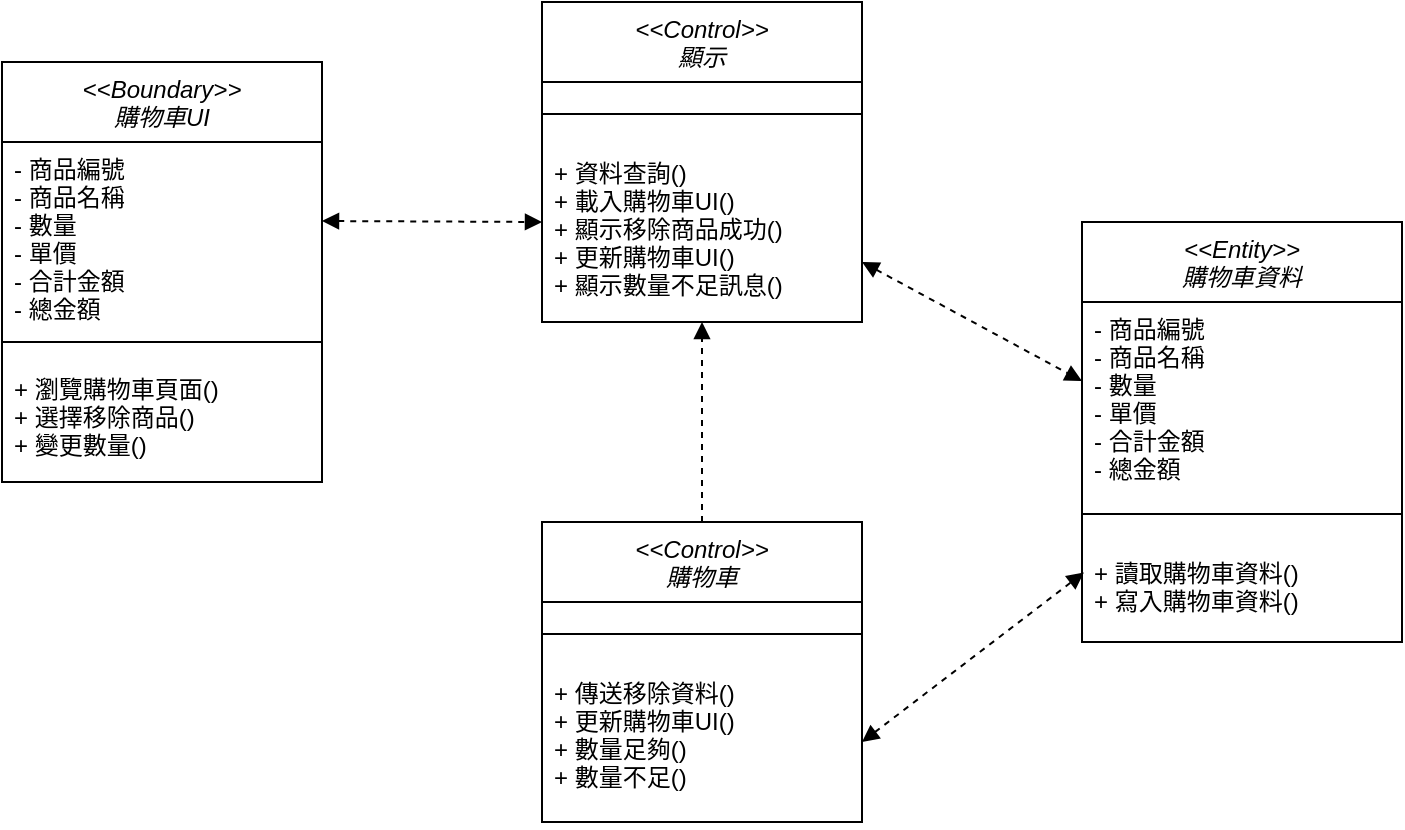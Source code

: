 <mxfile version="21.3.0" type="github">
  <diagram name="第 1 页" id="ylLFoVvkKksz0EKuqTFA">
    <mxGraphModel dx="880" dy="461" grid="1" gridSize="10" guides="1" tooltips="1" connect="1" arrows="1" fold="1" page="1" pageScale="1" pageWidth="827" pageHeight="1169" math="0" shadow="0">
      <root>
        <mxCell id="0" />
        <mxCell id="1" parent="0" />
        <mxCell id="_zEa7ZKaFozA8xLPyvpP-5" value="&lt;&lt;Boundary&gt;&gt;&#xa;購物車UI" style="swimlane;fontStyle=2;align=center;verticalAlign=top;childLayout=stackLayout;horizontal=1;startSize=40;horizontalStack=0;resizeParent=1;resizeLast=0;collapsible=1;marginBottom=0;rounded=0;shadow=0;strokeWidth=1;" parent="1" vertex="1">
          <mxGeometry x="80" y="50" width="160" height="210" as="geometry">
            <mxRectangle x="230" y="140" width="160" height="26" as="alternateBounds" />
          </mxGeometry>
        </mxCell>
        <mxCell id="_zEa7ZKaFozA8xLPyvpP-6" value="- 商品編號&#xa;- 商品名稱&#xa;- 數量&#xa;- 單價&#xa;- 合計金額&#xa;- 總金額" style="text;align=left;verticalAlign=top;spacingLeft=4;spacingRight=4;overflow=hidden;rotatable=0;points=[[0,0.5],[1,0.5]];portConstraint=eastwest;rounded=0;shadow=0;html=0;" parent="_zEa7ZKaFozA8xLPyvpP-5" vertex="1">
          <mxGeometry y="40" width="160" height="90" as="geometry" />
        </mxCell>
        <mxCell id="_zEa7ZKaFozA8xLPyvpP-7" value="" style="line;html=1;strokeWidth=1;align=left;verticalAlign=middle;spacingTop=-1;spacingLeft=3;spacingRight=3;rotatable=0;labelPosition=right;points=[];portConstraint=eastwest;" parent="_zEa7ZKaFozA8xLPyvpP-5" vertex="1">
          <mxGeometry y="130" width="160" height="20" as="geometry" />
        </mxCell>
        <mxCell id="_zEa7ZKaFozA8xLPyvpP-8" value="+ 瀏覽購物車頁面()&#xa;+ 選擇移除商品()&#xa;+ 變更數量()&#xa;" style="text;align=left;verticalAlign=top;spacingLeft=4;spacingRight=4;overflow=hidden;rotatable=0;points=[[0,0.5],[1,0.5]];portConstraint=eastwest;rounded=0;shadow=0;html=0;" parent="_zEa7ZKaFozA8xLPyvpP-5" vertex="1">
          <mxGeometry y="150" width="160" height="60" as="geometry" />
        </mxCell>
        <mxCell id="_zEa7ZKaFozA8xLPyvpP-9" value="&lt;&lt;Control&gt;&gt;&#xa;顯示" style="swimlane;fontStyle=2;align=center;verticalAlign=top;childLayout=stackLayout;horizontal=1;startSize=40;horizontalStack=0;resizeParent=1;resizeLast=0;collapsible=1;marginBottom=0;rounded=0;shadow=0;strokeWidth=1;" parent="1" vertex="1">
          <mxGeometry x="350" y="20" width="160" height="160" as="geometry">
            <mxRectangle x="230" y="140" width="160" height="26" as="alternateBounds" />
          </mxGeometry>
        </mxCell>
        <mxCell id="_zEa7ZKaFozA8xLPyvpP-11" value="" style="line;html=1;strokeWidth=1;align=left;verticalAlign=middle;spacingTop=-1;spacingLeft=3;spacingRight=3;rotatable=0;labelPosition=right;points=[];portConstraint=eastwest;" parent="_zEa7ZKaFozA8xLPyvpP-9" vertex="1">
          <mxGeometry y="40" width="160" height="32" as="geometry" />
        </mxCell>
        <mxCell id="_zEa7ZKaFozA8xLPyvpP-12" value="+ 資料查詢()&#xa;+ 載入購物車UI()&#xa;+ 顯示移除商品成功()&#xa;+ 更新購物車UI()&#xa;+ 顯示數量不足訊息()" style="text;align=left;verticalAlign=top;spacingLeft=4;spacingRight=4;overflow=hidden;rotatable=0;points=[[0,0.5],[1,0.5]];portConstraint=eastwest;rounded=0;shadow=0;html=0;" parent="_zEa7ZKaFozA8xLPyvpP-9" vertex="1">
          <mxGeometry y="72" width="160" height="88" as="geometry" />
        </mxCell>
        <mxCell id="_zEa7ZKaFozA8xLPyvpP-13" value="&lt;&lt;Control&gt;&gt;&#xa;購物車" style="swimlane;fontStyle=2;align=center;verticalAlign=top;childLayout=stackLayout;horizontal=1;startSize=40;horizontalStack=0;resizeParent=1;resizeLast=0;collapsible=1;marginBottom=0;rounded=0;shadow=0;strokeWidth=1;" parent="1" vertex="1">
          <mxGeometry x="350" y="280" width="160" height="150" as="geometry">
            <mxRectangle x="230" y="140" width="160" height="26" as="alternateBounds" />
          </mxGeometry>
        </mxCell>
        <mxCell id="_zEa7ZKaFozA8xLPyvpP-15" value="" style="line;html=1;strokeWidth=1;align=left;verticalAlign=middle;spacingTop=-1;spacingLeft=3;spacingRight=3;rotatable=0;labelPosition=right;points=[];portConstraint=eastwest;" parent="_zEa7ZKaFozA8xLPyvpP-13" vertex="1">
          <mxGeometry y="40" width="160" height="32" as="geometry" />
        </mxCell>
        <mxCell id="_zEa7ZKaFozA8xLPyvpP-16" value="+ 傳送移除資料()&#xa;+ 更新購物車UI()&#xa;+ 數量足夠()&#xa;+ 數量不足()" style="text;align=left;verticalAlign=top;spacingLeft=4;spacingRight=4;overflow=hidden;rotatable=0;points=[[0,0.5],[1,0.5]];portConstraint=eastwest;rounded=0;shadow=0;html=0;" parent="_zEa7ZKaFozA8xLPyvpP-13" vertex="1">
          <mxGeometry y="72" width="160" height="78" as="geometry" />
        </mxCell>
        <mxCell id="_zEa7ZKaFozA8xLPyvpP-17" value="&lt;&lt;Entity&gt;&gt;&#xa;購物車資料" style="swimlane;fontStyle=2;align=center;verticalAlign=top;childLayout=stackLayout;horizontal=1;startSize=40;horizontalStack=0;resizeParent=1;resizeLast=0;collapsible=1;marginBottom=0;rounded=0;shadow=0;strokeWidth=1;" parent="1" vertex="1">
          <mxGeometry x="620" y="130" width="160" height="210" as="geometry">
            <mxRectangle x="230" y="140" width="160" height="26" as="alternateBounds" />
          </mxGeometry>
        </mxCell>
        <mxCell id="_zEa7ZKaFozA8xLPyvpP-18" value="- 商品編號&#xa;- 商品名稱&#xa;- 數量&#xa;- 單價&#xa;- 合計金額&#xa;- 總金額" style="text;align=left;verticalAlign=top;spacingLeft=4;spacingRight=4;overflow=hidden;rotatable=0;points=[[0,0.5],[1,0.5]];portConstraint=eastwest;rounded=0;shadow=0;html=0;" parent="_zEa7ZKaFozA8xLPyvpP-17" vertex="1">
          <mxGeometry y="40" width="160" height="90" as="geometry" />
        </mxCell>
        <mxCell id="_zEa7ZKaFozA8xLPyvpP-19" value="" style="line;html=1;strokeWidth=1;align=left;verticalAlign=middle;spacingTop=-1;spacingLeft=3;spacingRight=3;rotatable=0;labelPosition=right;points=[];portConstraint=eastwest;" parent="_zEa7ZKaFozA8xLPyvpP-17" vertex="1">
          <mxGeometry y="130" width="160" height="32" as="geometry" />
        </mxCell>
        <mxCell id="_zEa7ZKaFozA8xLPyvpP-20" value="+ 讀取購物車資料()&#xa;+ 寫入購物車資料()" style="text;align=left;verticalAlign=top;spacingLeft=4;spacingRight=4;overflow=hidden;rotatable=0;points=[[0,0.5],[1,0.5]];portConstraint=eastwest;rounded=0;shadow=0;html=0;" parent="_zEa7ZKaFozA8xLPyvpP-17" vertex="1">
          <mxGeometry y="162" width="160" height="48" as="geometry" />
        </mxCell>
        <mxCell id="_zEa7ZKaFozA8xLPyvpP-21" value="" style="endArrow=block;startArrow=block;endFill=1;startFill=1;html=1;rounded=0;exitX=1;exitY=0.5;exitDx=0;exitDy=0;dashed=1;" parent="1" edge="1">
          <mxGeometry width="160" relative="1" as="geometry">
            <mxPoint x="240" y="129.5" as="sourcePoint" />
            <mxPoint x="350" y="130" as="targetPoint" />
          </mxGeometry>
        </mxCell>
        <mxCell id="_zEa7ZKaFozA8xLPyvpP-23" value="" style="endArrow=block;startArrow=none;endFill=1;startFill=0;html=1;rounded=0;dashed=1;exitX=0.5;exitY=0;exitDx=0;exitDy=0;entryX=0.5;entryY=1;entryDx=0;entryDy=0;" parent="1" source="_zEa7ZKaFozA8xLPyvpP-13" edge="1" target="_zEa7ZKaFozA8xLPyvpP-9">
          <mxGeometry width="160" relative="1" as="geometry">
            <mxPoint x="430" y="260" as="sourcePoint" />
            <mxPoint x="429.5" y="200" as="targetPoint" />
          </mxGeometry>
        </mxCell>
        <mxCell id="_zEa7ZKaFozA8xLPyvpP-24" value="" style="endArrow=block;startArrow=block;endFill=1;startFill=1;html=1;rounded=0;exitX=1;exitY=0.5;exitDx=0;exitDy=0;dashed=1;entryX=0;entryY=0.838;entryDx=0;entryDy=0;entryPerimeter=0;" parent="1" edge="1">
          <mxGeometry width="160" relative="1" as="geometry">
            <mxPoint x="510" y="150" as="sourcePoint" />
            <mxPoint x="620" y="209.5" as="targetPoint" />
          </mxGeometry>
        </mxCell>
        <mxCell id="_zEa7ZKaFozA8xLPyvpP-25" value="" style="endArrow=block;startArrow=block;endFill=1;startFill=1;html=1;rounded=0;exitX=1;exitY=0.5;exitDx=0;exitDy=0;dashed=1;entryX=0.006;entryY=0.276;entryDx=0;entryDy=0;entryPerimeter=0;" parent="1" target="_zEa7ZKaFozA8xLPyvpP-20" edge="1">
          <mxGeometry width="160" relative="1" as="geometry">
            <mxPoint x="510" y="390" as="sourcePoint" />
            <mxPoint x="620" y="449.5" as="targetPoint" />
          </mxGeometry>
        </mxCell>
      </root>
    </mxGraphModel>
  </diagram>
</mxfile>
